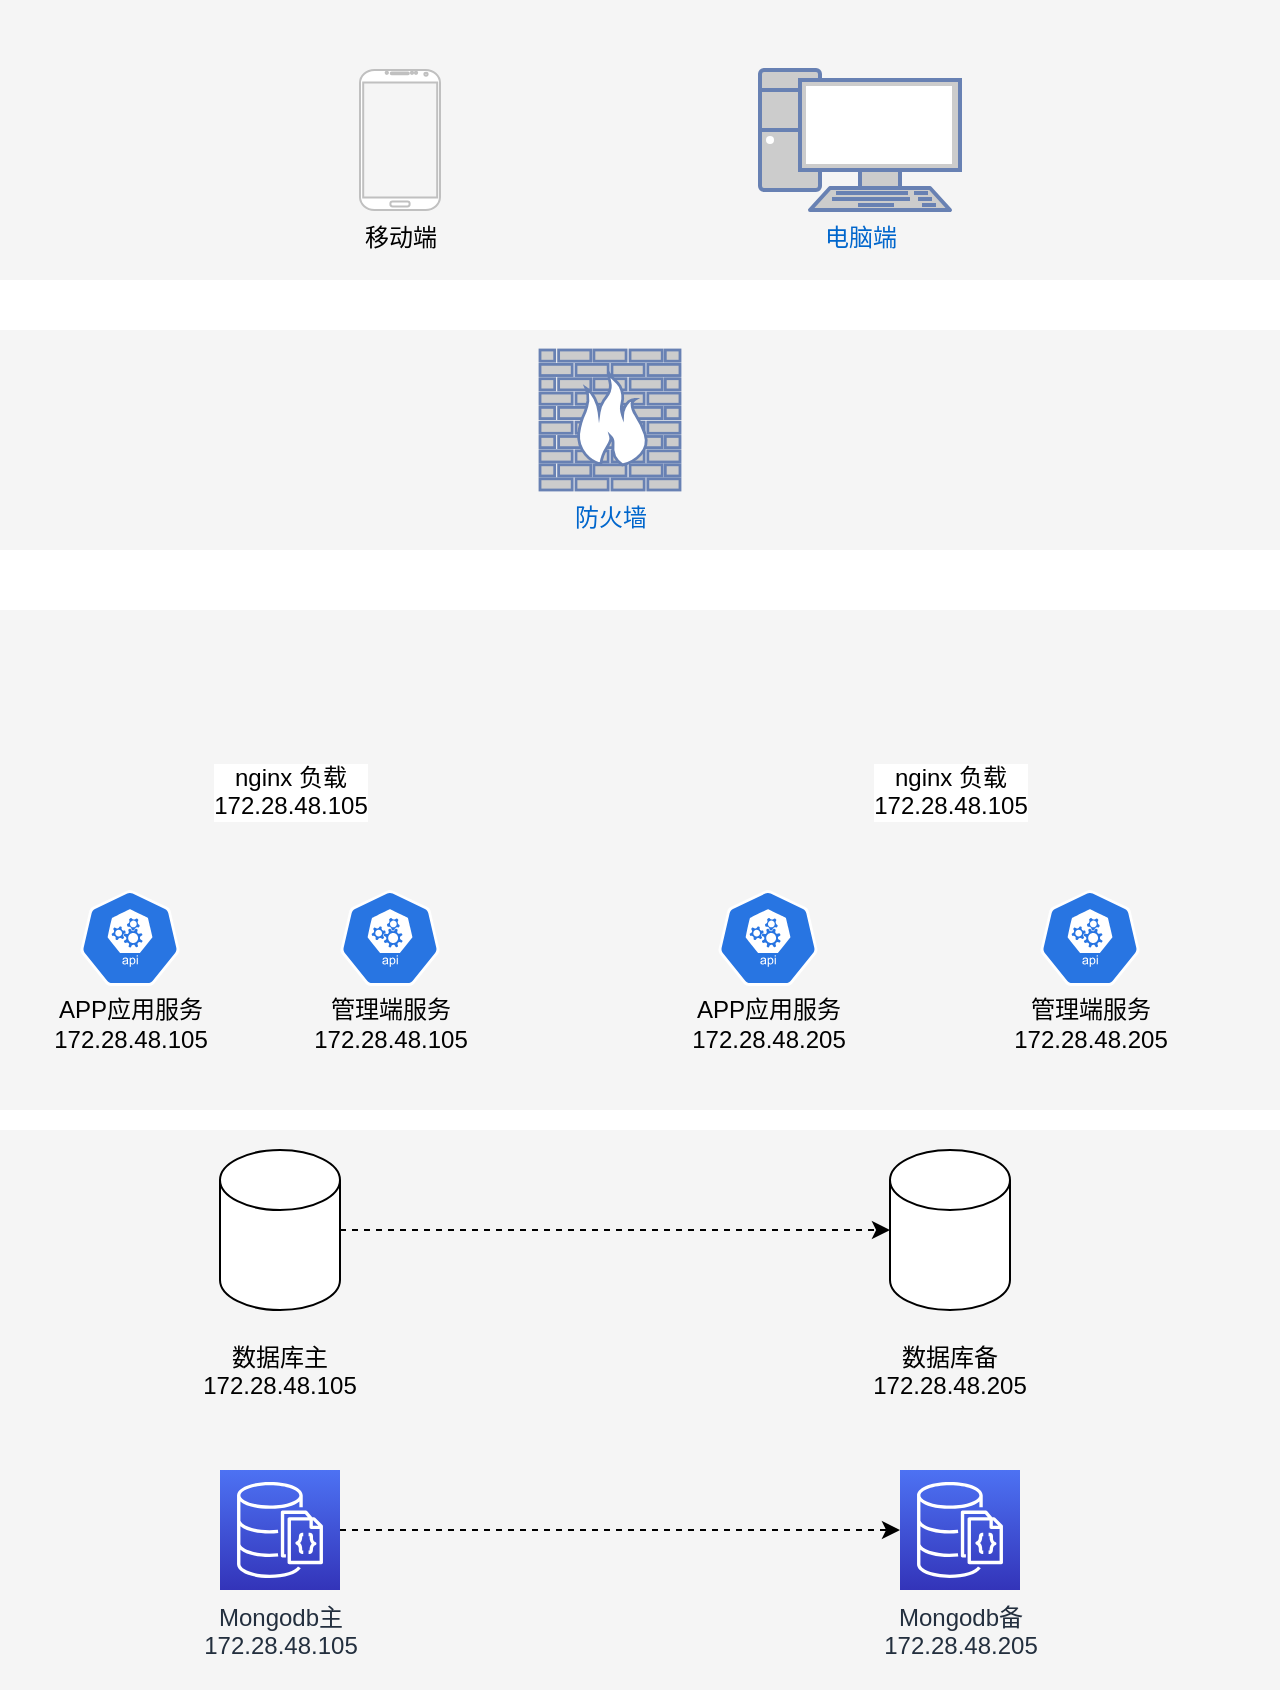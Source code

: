 <mxfile version="20.3.3" type="github">
  <diagram id="j5msO9XKNBTfVSApXjJV" name="Page-1">
    <mxGraphModel dx="1422" dy="713" grid="1" gridSize="10" guides="1" tooltips="1" connect="1" arrows="1" fold="1" page="1" pageScale="1" pageWidth="827" pageHeight="1169" math="0" shadow="0">
      <root>
        <mxCell id="0" />
        <mxCell id="1" parent="0" />
        <mxCell id="wZkuEuTL__6hPiaOwBk9-11" value="" style="rounded=0;whiteSpace=wrap;html=1;fillColor=#f5f5f5;fontColor=#333333;strokeColor=none;" vertex="1" parent="1">
          <mxGeometry x="30" y="610" width="640" height="280" as="geometry" />
        </mxCell>
        <mxCell id="wZkuEuTL__6hPiaOwBk9-10" value="" style="rounded=0;whiteSpace=wrap;html=1;fillColor=#f5f5f5;fontColor=#333333;strokeColor=none;" vertex="1" parent="1">
          <mxGeometry x="30" y="350" width="640" height="250" as="geometry" />
        </mxCell>
        <mxCell id="wZkuEuTL__6hPiaOwBk9-2" value="" style="rounded=0;whiteSpace=wrap;html=1;fillColor=#f5f5f5;fontColor=#333333;strokeColor=none;" vertex="1" parent="1">
          <mxGeometry x="30" y="210" width="640" height="110" as="geometry" />
        </mxCell>
        <mxCell id="wZkuEuTL__6hPiaOwBk9-1" value="" style="rounded=0;whiteSpace=wrap;html=1;fillColor=#f5f5f5;fontColor=#333333;strokeColor=none;" vertex="1" parent="1">
          <mxGeometry x="30" y="45" width="640" height="140" as="geometry" />
        </mxCell>
        <mxCell id="h-4lxs5_fm6_QuoArNwU-2" value="移动端" style="verticalLabelPosition=bottom;verticalAlign=top;html=1;shadow=0;dashed=0;strokeWidth=1;shape=mxgraph.android.phone2;strokeColor=#c0c0c0;" parent="1" vertex="1">
          <mxGeometry x="210" y="80" width="40" height="70" as="geometry" />
        </mxCell>
        <mxCell id="h-4lxs5_fm6_QuoArNwU-4" value="电脑端" style="fontColor=#0066CC;verticalAlign=top;verticalLabelPosition=bottom;labelPosition=center;align=center;html=1;outlineConnect=0;fillColor=#CCCCCC;strokeColor=#6881B3;gradientColor=none;gradientDirection=north;strokeWidth=2;shape=mxgraph.networks.pc;" parent="1" vertex="1">
          <mxGeometry x="410" y="80" width="100" height="70" as="geometry" />
        </mxCell>
        <mxCell id="h-4lxs5_fm6_QuoArNwU-5" value="防火墙" style="fontColor=#0066CC;verticalAlign=top;verticalLabelPosition=bottom;labelPosition=center;align=center;html=1;outlineConnect=0;fillColor=#CCCCCC;strokeColor=#6881B3;gradientColor=none;gradientDirection=north;strokeWidth=2;shape=mxgraph.networks.firewall;" parent="1" vertex="1">
          <mxGeometry x="300" y="220" width="70" height="70" as="geometry" />
        </mxCell>
        <mxCell id="h-4lxs5_fm6_QuoArNwU-6" value="nginx 负载&lt;br&gt;172.28.48.105" style="shape=image;html=1;verticalAlign=top;verticalLabelPosition=bottom;labelBackgroundColor=#ffffff;imageAspect=0;aspect=fixed;image=https://cdn4.iconfinder.com/data/icons/logos-brands-5/24/nginx-128.png" parent="1" vertex="1">
          <mxGeometry x="140" y="350" width="70" height="70" as="geometry" />
        </mxCell>
        <mxCell id="h-4lxs5_fm6_QuoArNwU-7" value="&lt;br&gt;&lt;br&gt;&lt;br&gt;&lt;br&gt;&lt;br&gt;&lt;br&gt;APP应用服务&lt;br&gt;172.28.48.105" style="html=1;dashed=0;whitespace=wrap;fillColor=#2875E2;strokeColor=#ffffff;points=[[0.005,0.63,0],[0.1,0.2,0],[0.9,0.2,0],[0.5,0,0],[0.995,0.63,0],[0.72,0.99,0],[0.5,1,0],[0.28,0.99,0]];shape=mxgraph.kubernetes.icon;prIcon=api" parent="1" vertex="1">
          <mxGeometry x="70" y="490" width="50" height="48" as="geometry" />
        </mxCell>
        <mxCell id="h-4lxs5_fm6_QuoArNwU-8" value="&lt;br&gt;&lt;br&gt;&lt;br&gt;&lt;br&gt;&lt;br&gt;&lt;br&gt;APP应用服务&lt;br&gt;172.28.48.205" style="html=1;dashed=0;whitespace=wrap;fillColor=#2875E2;strokeColor=#ffffff;points=[[0.005,0.63,0],[0.1,0.2,0],[0.9,0.2,0],[0.5,0,0],[0.995,0.63,0],[0.72,0.99,0],[0.5,1,0],[0.28,0.99,0]];shape=mxgraph.kubernetes.icon;prIcon=api" parent="1" vertex="1">
          <mxGeometry x="389" y="490" width="50" height="48" as="geometry" />
        </mxCell>
        <mxCell id="h-4lxs5_fm6_QuoArNwU-18" style="edgeStyle=none;rounded=0;orthogonalLoop=1;jettySize=auto;html=1;entryX=0;entryY=0.5;entryDx=0;entryDy=0;entryPerimeter=0;dashed=1;" parent="1" source="h-4lxs5_fm6_QuoArNwU-15" target="h-4lxs5_fm6_QuoArNwU-16" edge="1">
          <mxGeometry relative="1" as="geometry" />
        </mxCell>
        <mxCell id="h-4lxs5_fm6_QuoArNwU-15" value="&lt;br&gt;&lt;br&gt;&lt;br&gt;&lt;br&gt;&lt;br&gt;&lt;br&gt;&lt;br&gt;&lt;br&gt;&lt;br&gt;数据库主&lt;br&gt;172.28.48.105&lt;br&gt;&lt;span style=&quot;text-align: start;&quot;&gt;&lt;font face=&quot;monospace&quot; color=&quot;rgba(0, 0, 0, 0)&quot;&gt;&lt;span style=&quot;font-size: 0px;&quot;&gt;%3CmxGraphModel%3E%3Croot%3E6gt%3B%26lt%3Bbr%26gt%3B%26lt%3Bbr%26gt%3B%26lt%3Bbr%26gt%3B%26lt%3Bbr%26gt%3B%26lt%3Bbr%26gt%3BAPP%E5%BA%94%E7%94%A8%E6%9C%8D%E5%8A%A1%26lt%3Bbr%26gt%3B172.28.48.105%22%20style%3D%22html%3D1%3Bdashed%3D0%3Bwhitespace%3Dwrap%3BfillColor%3D%232875E2%3BstrokeColor%3D%23ffffff%3Bpoints%3D%5B%5B0.005%2C0.63%2C0%5D%2C%5B0.1%2C0.2%2C0%5D%2C%5B0.9%2C0.2%2C0%5D%2C%5B0.5%2C0%2C0%5D%2C%5B0.995%2C0.63%2C0%5D%2C%5B0.72%2C0.99%2C0%5D%2C%5B0.5%2C1%2C0%5D%2C%5B0.28%2C0.99%2C0%5D%5D%3Bshape%3Dmxgraph.kubernetes.icon%3BprIcon%3Dapi%22%20vertex%3D%221%22%20parent%3D%221%22%3E%3CmxGeometry%20x%3D%2270%22%20y%3D%22490%22%20width%3D%2250%22%20height%3D%2248%22%20as%3D%22geometry%22%2F%3E%3C%2FmxCell%3E%3C%2Froot%3E%3C%2FmxGraphModel%3E1721720&lt;/span&gt;&lt;/font&gt;&lt;font face=&quot;monospace&quot; color=&quot;rgba(0, 0, 0, 0)&quot;&gt;&lt;span style=&quot;font-size: 0px;&quot;&gt;72.28.48.105&lt;/span&gt;&lt;/font&gt;&lt;br&gt;&lt;/span&gt;" style="shape=cylinder3;whiteSpace=wrap;html=1;boundedLbl=1;backgroundOutline=1;size=15;" parent="1" vertex="1">
          <mxGeometry x="140" y="620" width="60" height="80" as="geometry" />
        </mxCell>
        <mxCell id="h-4lxs5_fm6_QuoArNwU-16" value="&lt;br&gt;&lt;br&gt;&lt;br&gt;&lt;br&gt;&lt;br&gt;&lt;br&gt;&lt;br&gt;&lt;br&gt;数据库备&lt;br&gt;172.28.48.205" style="shape=cylinder3;whiteSpace=wrap;html=1;boundedLbl=1;backgroundOutline=1;size=15;" parent="1" vertex="1">
          <mxGeometry x="475" y="620" width="60" height="80" as="geometry" />
        </mxCell>
        <mxCell id="wZkuEuTL__6hPiaOwBk9-3" value="nginx 负载&lt;br&gt;172.28.48.105" style="shape=image;html=1;verticalAlign=top;verticalLabelPosition=bottom;labelBackgroundColor=#ffffff;imageAspect=0;aspect=fixed;image=https://cdn4.iconfinder.com/data/icons/logos-brands-5/24/nginx-128.png" vertex="1" parent="1">
          <mxGeometry x="470" y="350" width="70" height="70" as="geometry" />
        </mxCell>
        <mxCell id="wZkuEuTL__6hPiaOwBk9-4" value="&lt;br&gt;&lt;br&gt;&lt;br&gt;&lt;br&gt;&lt;br&gt;&lt;br&gt;管理端服务&lt;br&gt;172.28.48.105" style="html=1;dashed=0;whitespace=wrap;fillColor=#2875E2;strokeColor=#ffffff;points=[[0.005,0.63,0],[0.1,0.2,0],[0.9,0.2,0],[0.5,0,0],[0.995,0.63,0],[0.72,0.99,0],[0.5,1,0],[0.28,0.99,0]];shape=mxgraph.kubernetes.icon;prIcon=api" vertex="1" parent="1">
          <mxGeometry x="200" y="490" width="50" height="48" as="geometry" />
        </mxCell>
        <mxCell id="wZkuEuTL__6hPiaOwBk9-5" value="&lt;br&gt;&lt;br&gt;&lt;br&gt;&lt;br&gt;&lt;br&gt;&lt;br&gt;管理端服务&lt;br&gt;172.28.48.205" style="html=1;dashed=0;whitespace=wrap;fillColor=#2875E2;strokeColor=#ffffff;points=[[0.005,0.63,0],[0.1,0.2,0],[0.9,0.2,0],[0.5,0,0],[0.995,0.63,0],[0.72,0.99,0],[0.5,1,0],[0.28,0.99,0]];shape=mxgraph.kubernetes.icon;prIcon=api" vertex="1" parent="1">
          <mxGeometry x="550" y="490" width="50" height="48" as="geometry" />
        </mxCell>
        <mxCell id="wZkuEuTL__6hPiaOwBk9-9" style="edgeStyle=orthogonalEdgeStyle;rounded=0;orthogonalLoop=1;jettySize=auto;html=1;entryX=0;entryY=0.5;entryDx=0;entryDy=0;entryPerimeter=0;dashed=1;" edge="1" parent="1" source="wZkuEuTL__6hPiaOwBk9-6" target="wZkuEuTL__6hPiaOwBk9-8">
          <mxGeometry relative="1" as="geometry" />
        </mxCell>
        <mxCell id="wZkuEuTL__6hPiaOwBk9-6" value="Mongodb主&lt;br&gt;172.28.48.105" style="sketch=0;points=[[0,0,0],[0.25,0,0],[0.5,0,0],[0.75,0,0],[1,0,0],[0,1,0],[0.25,1,0],[0.5,1,0],[0.75,1,0],[1,1,0],[0,0.25,0],[0,0.5,0],[0,0.75,0],[1,0.25,0],[1,0.5,0],[1,0.75,0]];outlineConnect=0;fontColor=#232F3E;gradientColor=#4D72F3;gradientDirection=north;fillColor=#3334B9;strokeColor=#ffffff;dashed=0;verticalLabelPosition=bottom;verticalAlign=top;align=center;html=1;fontSize=12;fontStyle=0;aspect=fixed;shape=mxgraph.aws4.resourceIcon;resIcon=mxgraph.aws4.documentdb_with_mongodb_compatibility;" vertex="1" parent="1">
          <mxGeometry x="140" y="780" width="60" height="60" as="geometry" />
        </mxCell>
        <mxCell id="wZkuEuTL__6hPiaOwBk9-8" value="Mongodb备&lt;br&gt;172.28.48.205" style="sketch=0;points=[[0,0,0],[0.25,0,0],[0.5,0,0],[0.75,0,0],[1,0,0],[0,1,0],[0.25,1,0],[0.5,1,0],[0.75,1,0],[1,1,0],[0,0.25,0],[0,0.5,0],[0,0.75,0],[1,0.25,0],[1,0.5,0],[1,0.75,0]];outlineConnect=0;fontColor=#232F3E;gradientColor=#4D72F3;gradientDirection=north;fillColor=#3334B9;strokeColor=#ffffff;dashed=0;verticalLabelPosition=bottom;verticalAlign=top;align=center;html=1;fontSize=12;fontStyle=0;aspect=fixed;shape=mxgraph.aws4.resourceIcon;resIcon=mxgraph.aws4.documentdb_with_mongodb_compatibility;" vertex="1" parent="1">
          <mxGeometry x="480" y="780" width="60" height="60" as="geometry" />
        </mxCell>
      </root>
    </mxGraphModel>
  </diagram>
</mxfile>
